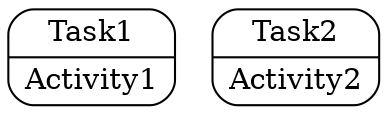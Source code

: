 // Flowchart
digraph {
	1 [label="{Task1|Activity1}" fillcolor=white shape=record style="rounded,filled"]
	2 [label="{Task2|Activity2}" fillcolor=white shape=record style="rounded,filled"]
}
